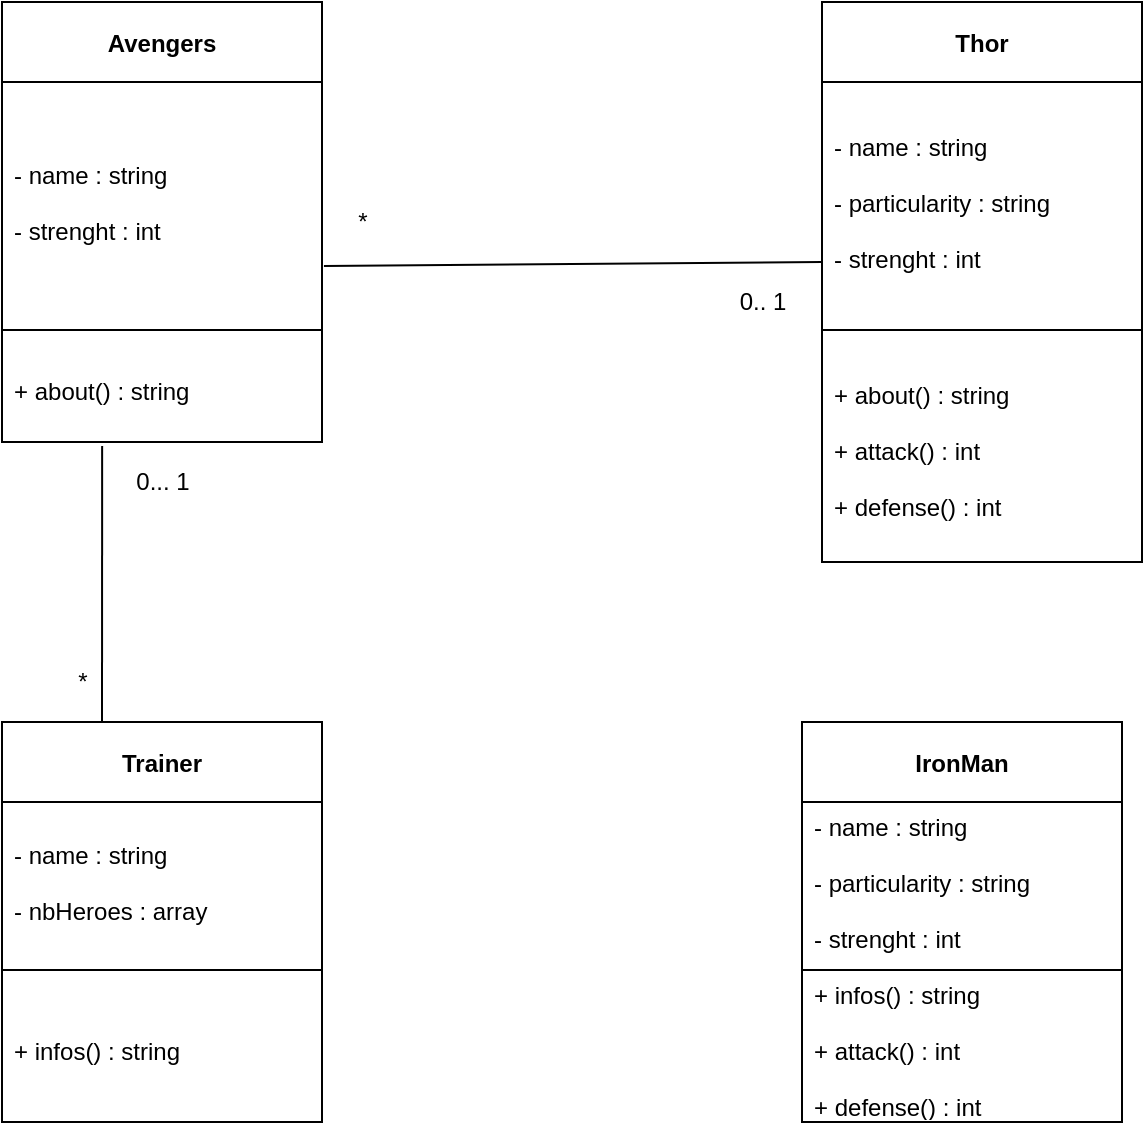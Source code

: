 <mxfile version="16.2.7" type="device"><diagram id="HD5a6G1l7QGgqVwA9YGR" name="Page-1"><mxGraphModel dx="1609" dy="434" grid="1" gridSize="10" guides="1" tooltips="1" connect="1" arrows="1" fold="1" page="1" pageScale="1" pageWidth="827" pageHeight="1169" math="0" shadow="0"><root><mxCell id="0"/><mxCell id="1" parent="0"/><mxCell id="GPMXvHh-yzmyG-px-iS2-1" value="Avengers" style="swimlane;fontStyle=1;align=center;verticalAlign=middle;childLayout=stackLayout;horizontal=1;startSize=40;horizontalStack=0;resizeParent=1;resizeParentMax=0;resizeLast=0;collapsible=1;marginBottom=0;" vertex="1" parent="1"><mxGeometry x="-720" y="120" width="160" height="220" as="geometry"/></mxCell><mxCell id="GPMXvHh-yzmyG-px-iS2-2" value="- name : string&#10;&#10;- strenght : int" style="text;strokeColor=none;fillColor=none;align=left;verticalAlign=middle;spacingLeft=4;spacingRight=4;overflow=hidden;rotatable=0;points=[[0,0.5],[1,0.5]];portConstraint=eastwest;" vertex="1" parent="GPMXvHh-yzmyG-px-iS2-1"><mxGeometry y="40" width="160" height="120" as="geometry"/></mxCell><mxCell id="GPMXvHh-yzmyG-px-iS2-3" value="" style="line;strokeWidth=1;fillColor=none;align=left;verticalAlign=middle;spacingTop=-1;spacingLeft=3;spacingRight=3;rotatable=0;labelPosition=right;points=[];portConstraint=eastwest;" vertex="1" parent="GPMXvHh-yzmyG-px-iS2-1"><mxGeometry y="160" width="160" height="8" as="geometry"/></mxCell><mxCell id="GPMXvHh-yzmyG-px-iS2-4" value="+ about() : string" style="text;strokeColor=none;fillColor=none;align=left;verticalAlign=middle;spacingLeft=4;spacingRight=4;overflow=hidden;rotatable=0;points=[[0,0.5],[1,0.5]];portConstraint=eastwest;" vertex="1" parent="GPMXvHh-yzmyG-px-iS2-1"><mxGeometry y="168" width="160" height="52" as="geometry"/></mxCell><mxCell id="GPMXvHh-yzmyG-px-iS2-5" value="Thor" style="swimlane;fontStyle=1;align=center;verticalAlign=middle;childLayout=stackLayout;horizontal=1;startSize=40;horizontalStack=0;resizeParent=1;resizeParentMax=0;resizeLast=0;collapsible=1;marginBottom=0;" vertex="1" parent="1"><mxGeometry x="-310" y="120" width="160" height="280" as="geometry"/></mxCell><mxCell id="GPMXvHh-yzmyG-px-iS2-6" value="- name : string&#10;&#10;- particularity : string&#10;&#10;- strenght : int" style="text;strokeColor=none;fillColor=none;align=left;verticalAlign=middle;spacingLeft=4;spacingRight=4;overflow=hidden;rotatable=0;points=[[0,0.5],[1,0.5]];portConstraint=eastwest;" vertex="1" parent="GPMXvHh-yzmyG-px-iS2-5"><mxGeometry y="40" width="160" height="120" as="geometry"/></mxCell><mxCell id="GPMXvHh-yzmyG-px-iS2-7" value="" style="line;strokeWidth=1;fillColor=none;align=left;verticalAlign=middle;spacingTop=-1;spacingLeft=3;spacingRight=3;rotatable=0;labelPosition=right;points=[];portConstraint=eastwest;" vertex="1" parent="GPMXvHh-yzmyG-px-iS2-5"><mxGeometry y="160" width="160" height="8" as="geometry"/></mxCell><mxCell id="GPMXvHh-yzmyG-px-iS2-8" value="+ about() : string &#10;&#10;+ attack() : int&#10;&#10;+ defense() : int" style="text;strokeColor=none;fillColor=none;align=left;verticalAlign=middle;spacingLeft=4;spacingRight=4;overflow=hidden;rotatable=0;points=[[0,0.5],[1,0.5]];portConstraint=eastwest;" vertex="1" parent="GPMXvHh-yzmyG-px-iS2-5"><mxGeometry y="168" width="160" height="112" as="geometry"/></mxCell><mxCell id="GPMXvHh-yzmyG-px-iS2-9" value="Trainer" style="swimlane;fontStyle=1;align=center;verticalAlign=middle;childLayout=stackLayout;horizontal=1;startSize=40;horizontalStack=0;resizeParent=1;resizeParentMax=0;resizeLast=0;collapsible=1;marginBottom=0;" vertex="1" parent="1"><mxGeometry x="-720" y="480" width="160" height="200" as="geometry"/></mxCell><mxCell id="GPMXvHh-yzmyG-px-iS2-10" value="- name : string&#10;&#10;- nbHeroes : array" style="text;strokeColor=none;fillColor=none;align=left;verticalAlign=middle;spacingLeft=4;spacingRight=4;overflow=hidden;rotatable=0;points=[[0,0.5],[1,0.5]];portConstraint=eastwest;" vertex="1" parent="GPMXvHh-yzmyG-px-iS2-9"><mxGeometry y="40" width="160" height="80" as="geometry"/></mxCell><mxCell id="GPMXvHh-yzmyG-px-iS2-11" value="" style="line;strokeWidth=1;fillColor=none;align=left;verticalAlign=middle;spacingTop=-1;spacingLeft=3;spacingRight=3;rotatable=0;labelPosition=right;points=[];portConstraint=eastwest;" vertex="1" parent="GPMXvHh-yzmyG-px-iS2-9"><mxGeometry y="120" width="160" height="8" as="geometry"/></mxCell><mxCell id="GPMXvHh-yzmyG-px-iS2-12" value="+ infos() : string" style="text;strokeColor=none;fillColor=none;align=left;verticalAlign=middle;spacingLeft=4;spacingRight=4;overflow=hidden;rotatable=0;points=[[0,0.5],[1,0.5]];portConstraint=eastwest;" vertex="1" parent="GPMXvHh-yzmyG-px-iS2-9"><mxGeometry y="128" width="160" height="72" as="geometry"/></mxCell><mxCell id="GPMXvHh-yzmyG-px-iS2-13" value="IronMan" style="swimlane;fontStyle=1;align=center;verticalAlign=middle;childLayout=stackLayout;horizontal=1;startSize=40;horizontalStack=0;resizeParent=1;resizeParentMax=0;resizeLast=0;collapsible=1;marginBottom=0;" vertex="1" parent="1"><mxGeometry x="-320" y="480" width="160" height="200" as="geometry"/></mxCell><mxCell id="GPMXvHh-yzmyG-px-iS2-14" value="- name : string&#10;&#10;- particularity : string&#10;&#10;- strenght : int" style="text;strokeColor=none;fillColor=none;align=left;verticalAlign=middle;spacingLeft=4;spacingRight=4;overflow=hidden;rotatable=0;points=[[0,0.5],[1,0.5]];portConstraint=eastwest;" vertex="1" parent="GPMXvHh-yzmyG-px-iS2-13"><mxGeometry y="40" width="160" height="80" as="geometry"/></mxCell><mxCell id="GPMXvHh-yzmyG-px-iS2-15" value="" style="line;strokeWidth=1;fillColor=none;align=left;verticalAlign=middle;spacingTop=-1;spacingLeft=3;spacingRight=3;rotatable=0;labelPosition=right;points=[];portConstraint=eastwest;" vertex="1" parent="GPMXvHh-yzmyG-px-iS2-13"><mxGeometry y="120" width="160" height="8" as="geometry"/></mxCell><mxCell id="GPMXvHh-yzmyG-px-iS2-16" value="+ infos() : string&#10;&#10;+ attack() : int&#10;&#10;+ defense() : int" style="text;strokeColor=none;fillColor=none;align=left;verticalAlign=middle;spacingLeft=4;spacingRight=4;overflow=hidden;rotatable=0;points=[[0,0.5],[1,0.5]];portConstraint=eastwest;" vertex="1" parent="GPMXvHh-yzmyG-px-iS2-13"><mxGeometry y="128" width="160" height="72" as="geometry"/></mxCell><mxCell id="GPMXvHh-yzmyG-px-iS2-21" value="" style="endArrow=none;html=1;rounded=0;entryX=1.006;entryY=0.767;entryDx=0;entryDy=0;entryPerimeter=0;" edge="1" parent="1" target="GPMXvHh-yzmyG-px-iS2-2"><mxGeometry width="50" height="50" relative="1" as="geometry"><mxPoint x="-310" y="250" as="sourcePoint"/><mxPoint x="-440" y="250" as="targetPoint"/></mxGeometry></mxCell><mxCell id="GPMXvHh-yzmyG-px-iS2-22" value="*" style="text;html=1;resizable=0;autosize=1;align=center;verticalAlign=middle;points=[];fillColor=none;strokeColor=none;rounded=0;" vertex="1" parent="1"><mxGeometry x="-550" y="220" width="20" height="20" as="geometry"/></mxCell><mxCell id="GPMXvHh-yzmyG-px-iS2-23" value="0.. 1" style="text;html=1;resizable=0;autosize=1;align=center;verticalAlign=middle;points=[];fillColor=none;strokeColor=none;rounded=0;" vertex="1" parent="1"><mxGeometry x="-360" y="260" width="40" height="20" as="geometry"/></mxCell><mxCell id="GPMXvHh-yzmyG-px-iS2-24" value="" style="endArrow=none;html=1;rounded=0;entryX=0.313;entryY=1.038;entryDx=0;entryDy=0;entryPerimeter=0;" edge="1" parent="1" target="GPMXvHh-yzmyG-px-iS2-4"><mxGeometry width="50" height="50" relative="1" as="geometry"><mxPoint x="-670" y="480" as="sourcePoint"/><mxPoint x="-620" y="430" as="targetPoint"/></mxGeometry></mxCell><mxCell id="GPMXvHh-yzmyG-px-iS2-25" value="0... 1" style="text;html=1;resizable=0;autosize=1;align=center;verticalAlign=middle;points=[];fillColor=none;strokeColor=none;rounded=0;" vertex="1" parent="1"><mxGeometry x="-660" y="350" width="40" height="20" as="geometry"/></mxCell><mxCell id="GPMXvHh-yzmyG-px-iS2-26" value="*" style="text;html=1;resizable=0;autosize=1;align=center;verticalAlign=middle;points=[];fillColor=none;strokeColor=none;rounded=0;" vertex="1" parent="1"><mxGeometry x="-690" y="450" width="20" height="20" as="geometry"/></mxCell></root></mxGraphModel></diagram></mxfile>